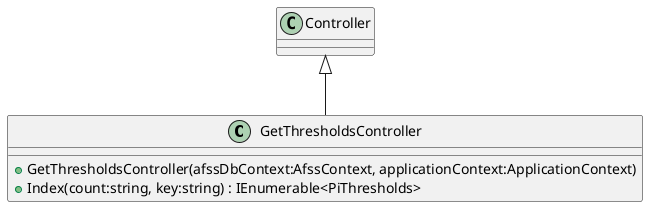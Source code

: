 @startuml
class GetThresholdsController {
    + GetThresholdsController(afssDbContext:AfssContext, applicationContext:ApplicationContext)
    + Index(count:string, key:string) : IEnumerable<PiThresholds>
}
Controller <|-- GetThresholdsController
@enduml
